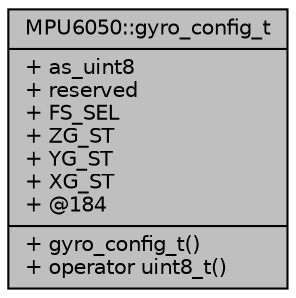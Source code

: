 digraph "MPU6050::gyro_config_t"
{
  edge [fontname="Helvetica",fontsize="10",labelfontname="Helvetica",labelfontsize="10"];
  node [fontname="Helvetica",fontsize="10",shape=record];
  Node1 [label="{MPU6050::gyro_config_t\n|+ as_uint8\l+ reserved\l+ FS_SEL\l+ ZG_ST\l+ YG_ST\l+ XG_ST\l+ @184\l|+ gyro_config_t()\l+ operator uint8_t()\l}",height=0.2,width=0.4,color="black", fillcolor="grey75", style="filled", fontcolor="black"];
}
